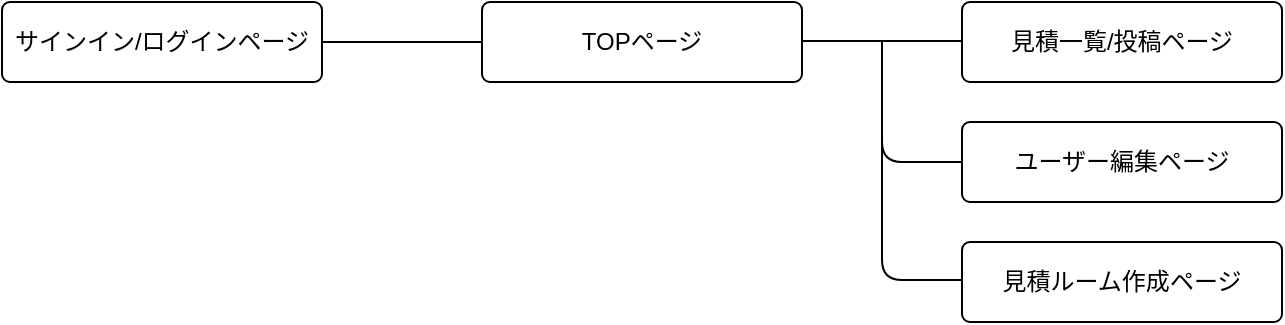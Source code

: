 <mxfile>
    <diagram id="4c0mKMHMBrbkpFcbPI-c" name="ページ1">
        <mxGraphModel dx="481" dy="501" grid="1" gridSize="10" guides="1" tooltips="1" connect="1" arrows="1" fold="1" page="1" pageScale="1" pageWidth="827" pageHeight="1169" math="0" shadow="0">
            <root>
                <mxCell id="0"/>
                <mxCell id="1" parent="0"/>
                <mxCell id="2" style="edgeStyle=none;html=1;exitX=1;exitY=0.5;exitDx=0;exitDy=0;endArrow=none;endFill=0;" edge="1" parent="1">
                    <mxGeometry relative="1" as="geometry">
                        <mxPoint x="160" y="40" as="sourcePoint"/>
                        <mxPoint x="240" y="40" as="targetPoint"/>
                    </mxGeometry>
                </mxCell>
                <mxCell id="3" value="TOPページ" style="rounded=1;arcSize=10;whiteSpace=wrap;html=1;align=center;" vertex="1" parent="1">
                    <mxGeometry x="240" y="20" width="160" height="40" as="geometry"/>
                </mxCell>
                <mxCell id="4" value="見積一覧/投稿ページ" style="rounded=1;arcSize=10;whiteSpace=wrap;html=1;align=center;" vertex="1" parent="1">
                    <mxGeometry x="480" y="20" width="160" height="40" as="geometry"/>
                </mxCell>
                <mxCell id="5" value="ユーザー編集ページ" style="rounded=1;arcSize=10;whiteSpace=wrap;html=1;align=center;gradientColor=none;" vertex="1" parent="1">
                    <mxGeometry x="480" y="80" width="160" height="40" as="geometry"/>
                </mxCell>
                <mxCell id="6" value="見積ルーム作成ページ" style="rounded=1;arcSize=10;whiteSpace=wrap;html=1;align=center;gradientColor=none;" vertex="1" parent="1">
                    <mxGeometry x="480" y="140" width="160" height="40" as="geometry"/>
                </mxCell>
                <mxCell id="10" style="edgeStyle=none;html=1;entryX=0;entryY=0.5;entryDx=0;entryDy=0;endArrow=none;endFill=0;" edge="1" parent="1" target="5">
                    <mxGeometry relative="1" as="geometry">
                        <mxPoint x="440" y="40" as="sourcePoint"/>
                        <mxPoint x="490" y="109.33" as="targetPoint"/>
                        <Array as="points">
                            <mxPoint x="440" y="100"/>
                        </Array>
                    </mxGeometry>
                </mxCell>
                <mxCell id="11" style="edgeStyle=none;html=1;endArrow=none;endFill=0;" edge="1" parent="1">
                    <mxGeometry relative="1" as="geometry">
                        <mxPoint x="440" y="90" as="sourcePoint"/>
                        <mxPoint x="480" y="159" as="targetPoint"/>
                        <Array as="points">
                            <mxPoint x="440" y="159"/>
                        </Array>
                    </mxGeometry>
                </mxCell>
                <mxCell id="12" value="サインイン/ログインページ" style="rounded=1;arcSize=10;whiteSpace=wrap;html=1;align=center;" vertex="1" parent="1">
                    <mxGeometry y="20" width="160" height="40" as="geometry"/>
                </mxCell>
                <mxCell id="13" style="edgeStyle=none;html=1;exitX=1;exitY=0.5;exitDx=0;exitDy=0;endArrow=none;endFill=0;" edge="1" parent="1">
                    <mxGeometry relative="1" as="geometry">
                        <mxPoint x="400" y="39.5" as="sourcePoint"/>
                        <mxPoint x="480" y="39.5" as="targetPoint"/>
                    </mxGeometry>
                </mxCell>
            </root>
        </mxGraphModel>
    </diagram>
</mxfile>